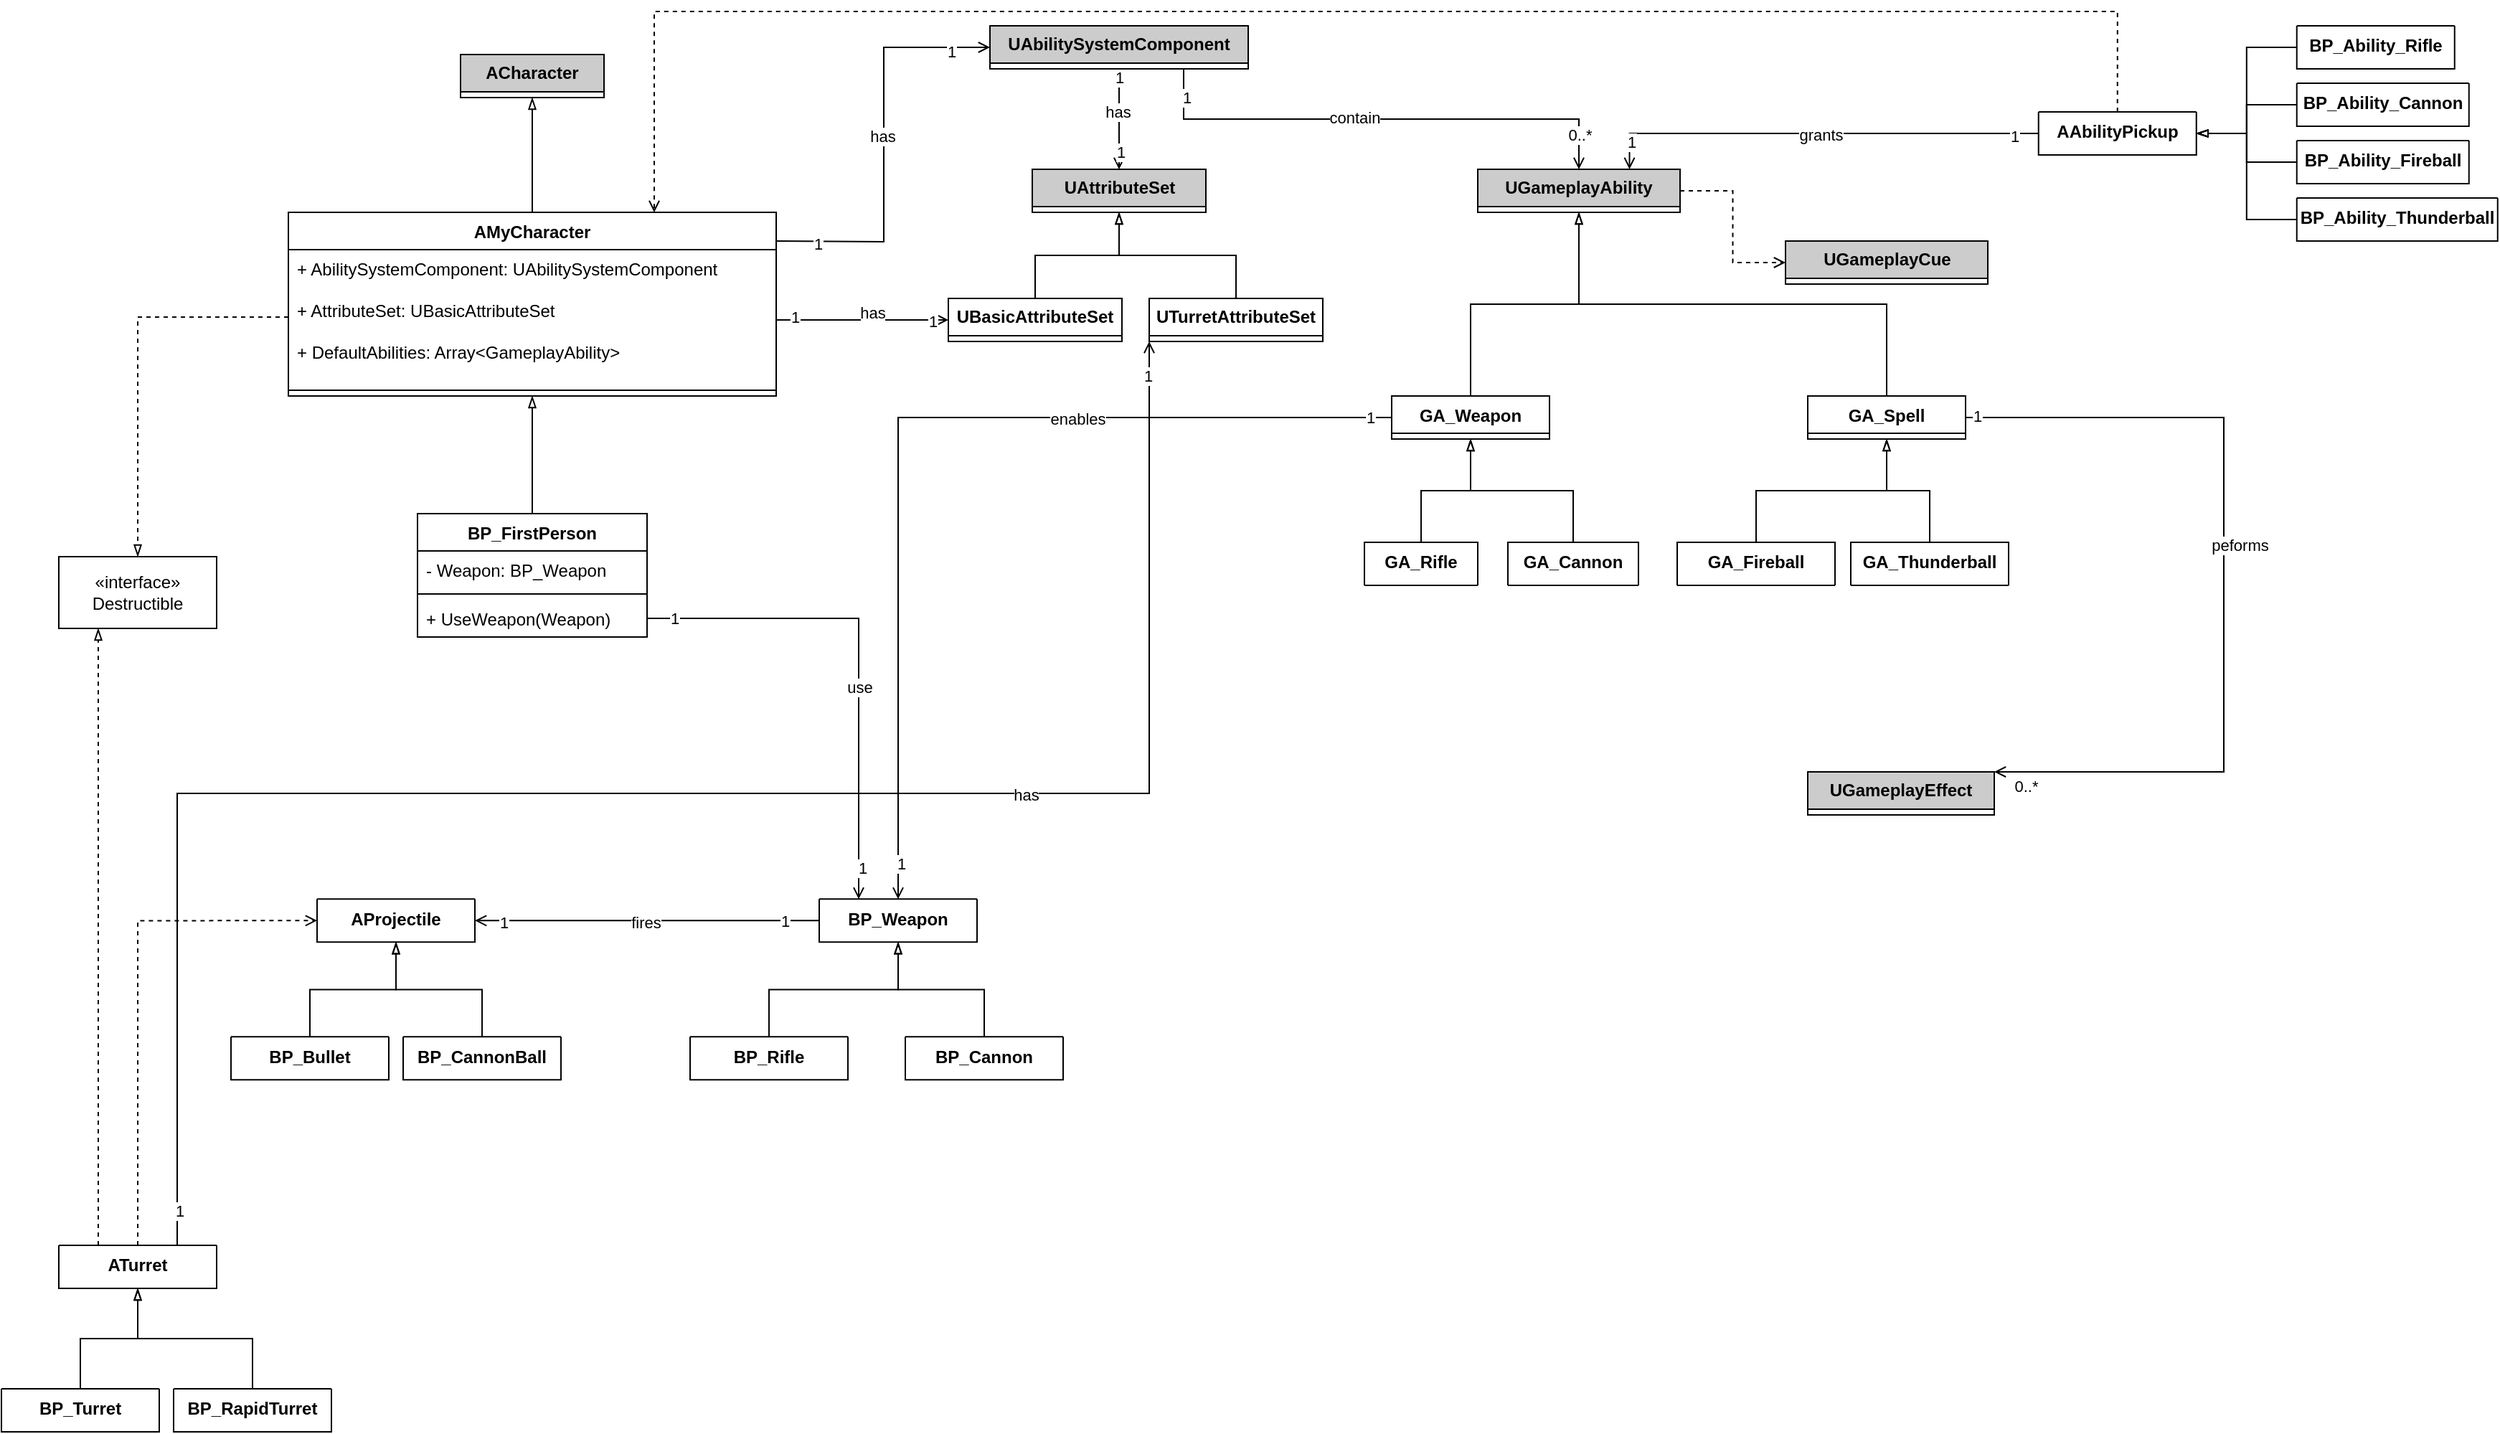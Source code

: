 <mxfile version="27.1.6">
  <diagram id="C5RBs43oDa-KdzZeNtuy" name="Page-1">
    <mxGraphModel dx="2878" dy="893" grid="1" gridSize="10" guides="1" tooltips="1" connect="1" arrows="1" fold="1" page="1" pageScale="1" pageWidth="1200" pageHeight="1920" math="0" shadow="0">
      <root>
        <mxCell id="WIyWlLk6GJQsqaUBKTNV-0" />
        <mxCell id="WIyWlLk6GJQsqaUBKTNV-1" parent="WIyWlLk6GJQsqaUBKTNV-0" />
        <mxCell id="ZenY-miFUJW8jR_ZfYhb-4" value="&lt;b&gt;ACharacter&lt;/b&gt;" style="swimlane;fontStyle=0;childLayout=stackLayout;horizontal=1;startSize=26;fillColor=#CCCCCC;horizontalStack=0;resizeParent=1;resizeParentMax=0;resizeLast=0;collapsible=1;marginBottom=0;whiteSpace=wrap;html=1;" parent="WIyWlLk6GJQsqaUBKTNV-1" vertex="1" collapsed="1">
          <mxGeometry x="290" y="60" width="100" height="30" as="geometry">
            <mxRectangle x="343" y="140" width="140" height="52" as="alternateBounds" />
          </mxGeometry>
        </mxCell>
        <mxCell id="ZenY-miFUJW8jR_ZfYhb-12" style="edgeStyle=orthogonalEdgeStyle;rounded=0;orthogonalLoop=1;jettySize=auto;html=1;exitX=0.5;exitY=0;exitDx=0;exitDy=0;entryX=0.5;entryY=1;entryDx=0;entryDy=0;endArrow=blockThin;endFill=0;" parent="WIyWlLk6GJQsqaUBKTNV-1" source="ZenY-miFUJW8jR_ZfYhb-8" target="ZenY-miFUJW8jR_ZfYhb-4" edge="1">
          <mxGeometry relative="1" as="geometry" />
        </mxCell>
        <mxCell id="ZenY-miFUJW8jR_ZfYhb-23" style="edgeStyle=orthogonalEdgeStyle;rounded=0;orthogonalLoop=1;jettySize=auto;html=1;entryX=0;entryY=0.5;entryDx=0;entryDy=0;endArrow=open;endFill=0;" parent="WIyWlLk6GJQsqaUBKTNV-1" target="ZenY-miFUJW8jR_ZfYhb-22" edge="1">
          <mxGeometry relative="1" as="geometry">
            <mxPoint x="510" y="190" as="sourcePoint" />
          </mxGeometry>
        </mxCell>
        <mxCell id="ZenY-miFUJW8jR_ZfYhb-24" value="has" style="edgeLabel;html=1;align=center;verticalAlign=middle;resizable=0;points=[];" parent="ZenY-miFUJW8jR_ZfYhb-23" vertex="1" connectable="0">
          <mxGeometry x="0.046" y="1" relative="1" as="geometry">
            <mxPoint as="offset" />
          </mxGeometry>
        </mxCell>
        <mxCell id="ZenY-miFUJW8jR_ZfYhb-25" value="1" style="edgeLabel;html=1;align=center;verticalAlign=middle;resizable=0;points=[];" parent="ZenY-miFUJW8jR_ZfYhb-23" vertex="1" connectable="0">
          <mxGeometry x="-0.798" y="-2" relative="1" as="geometry">
            <mxPoint as="offset" />
          </mxGeometry>
        </mxCell>
        <mxCell id="ZenY-miFUJW8jR_ZfYhb-26" value="1" style="edgeLabel;html=1;align=center;verticalAlign=middle;resizable=0;points=[];" parent="ZenY-miFUJW8jR_ZfYhb-23" vertex="1" connectable="0">
          <mxGeometry x="0.807" y="-3" relative="1" as="geometry">
            <mxPoint as="offset" />
          </mxGeometry>
        </mxCell>
        <mxCell id="ZenY-miFUJW8jR_ZfYhb-34" style="edgeStyle=orthogonalEdgeStyle;rounded=0;orthogonalLoop=1;jettySize=auto;html=1;entryX=0;entryY=0.5;entryDx=0;entryDy=0;endArrow=open;endFill=0;" parent="WIyWlLk6GJQsqaUBKTNV-1" source="ZenY-miFUJW8jR_ZfYhb-8" target="ZenY-miFUJW8jR_ZfYhb-28" edge="1">
          <mxGeometry relative="1" as="geometry">
            <Array as="points">
              <mxPoint x="550" y="245" />
              <mxPoint x="550" y="245" />
            </Array>
          </mxGeometry>
        </mxCell>
        <mxCell id="ZenY-miFUJW8jR_ZfYhb-35" value="has" style="edgeLabel;html=1;align=center;verticalAlign=middle;resizable=0;points=[];" parent="ZenY-miFUJW8jR_ZfYhb-34" vertex="1" connectable="0">
          <mxGeometry x="-0.103" y="1" relative="1" as="geometry">
            <mxPoint x="13" y="-4" as="offset" />
          </mxGeometry>
        </mxCell>
        <mxCell id="ZenY-miFUJW8jR_ZfYhb-36" value="1" style="edgeLabel;html=1;align=center;verticalAlign=middle;resizable=0;points=[];" parent="ZenY-miFUJW8jR_ZfYhb-34" vertex="1" connectable="0">
          <mxGeometry x="0.808" y="-1" relative="1" as="geometry">
            <mxPoint as="offset" />
          </mxGeometry>
        </mxCell>
        <mxCell id="ZenY-miFUJW8jR_ZfYhb-37" value="1" style="edgeLabel;html=1;align=center;verticalAlign=middle;resizable=0;points=[];" parent="ZenY-miFUJW8jR_ZfYhb-34" vertex="1" connectable="0">
          <mxGeometry x="-0.789" y="2" relative="1" as="geometry">
            <mxPoint as="offset" />
          </mxGeometry>
        </mxCell>
        <mxCell id="ZenY-miFUJW8jR_ZfYhb-8" value="AMyCharacter" style="swimlane;fontStyle=1;align=center;verticalAlign=top;childLayout=stackLayout;horizontal=1;startSize=26;horizontalStack=0;resizeParent=1;resizeParentMax=0;resizeLast=0;collapsible=1;marginBottom=0;whiteSpace=wrap;html=1;" parent="WIyWlLk6GJQsqaUBKTNV-1" vertex="1">
          <mxGeometry x="170" y="170" width="340" height="128" as="geometry">
            <mxRectangle x="310" y="230" width="120" height="30" as="alternateBounds" />
          </mxGeometry>
        </mxCell>
        <mxCell id="ZenY-miFUJW8jR_ZfYhb-9" value="&lt;div&gt;+ AbilitySystemComponent: UAbilitySystemComponent&lt;/div&gt;&lt;div&gt;&lt;br&gt;&lt;/div&gt;&lt;div&gt;+ AttributeSet: UBasicAttributeSet&lt;/div&gt;&lt;div&gt;&lt;br&gt;&lt;/div&gt;&lt;div&gt;+ DefaultAbilities: Array&amp;lt;GameplayAbility&amp;gt;&lt;/div&gt;" style="text;strokeColor=none;fillColor=none;align=left;verticalAlign=top;spacingLeft=4;spacingRight=4;overflow=hidden;rotatable=0;points=[[0,0.5],[1,0.5]];portConstraint=eastwest;whiteSpace=wrap;html=1;" parent="ZenY-miFUJW8jR_ZfYhb-8" vertex="1">
          <mxGeometry y="26" width="340" height="94" as="geometry" />
        </mxCell>
        <mxCell id="ZenY-miFUJW8jR_ZfYhb-10" value="" style="line;strokeWidth=1;fillColor=none;align=left;verticalAlign=middle;spacingTop=-1;spacingLeft=3;spacingRight=3;rotatable=0;labelPosition=right;points=[];portConstraint=eastwest;strokeColor=inherit;" parent="ZenY-miFUJW8jR_ZfYhb-8" vertex="1">
          <mxGeometry y="120" width="340" height="8" as="geometry" />
        </mxCell>
        <mxCell id="ZenY-miFUJW8jR_ZfYhb-17" style="edgeStyle=orthogonalEdgeStyle;rounded=0;orthogonalLoop=1;jettySize=auto;html=1;entryX=0.5;entryY=1;entryDx=0;entryDy=0;endArrow=blockThin;endFill=0;" parent="WIyWlLk6GJQsqaUBKTNV-1" source="ZenY-miFUJW8jR_ZfYhb-13" target="ZenY-miFUJW8jR_ZfYhb-8" edge="1">
          <mxGeometry relative="1" as="geometry">
            <mxPoint x="370" y="330" as="targetPoint" />
          </mxGeometry>
        </mxCell>
        <mxCell id="ZenY-miFUJW8jR_ZfYhb-74" style="edgeStyle=orthogonalEdgeStyle;rounded=0;orthogonalLoop=1;jettySize=auto;html=1;entryX=0.25;entryY=0;entryDx=0;entryDy=0;endArrow=open;endFill=0;" parent="WIyWlLk6GJQsqaUBKTNV-1" source="ZenY-miFUJW8jR_ZfYhb-16" target="ZenY-miFUJW8jR_ZfYhb-48" edge="1">
          <mxGeometry relative="1" as="geometry">
            <mxPoint x="340" y="520" as="sourcePoint" />
          </mxGeometry>
        </mxCell>
        <mxCell id="ZenY-miFUJW8jR_ZfYhb-75" value="use" style="edgeLabel;html=1;align=center;verticalAlign=middle;resizable=0;points=[];" parent="ZenY-miFUJW8jR_ZfYhb-74" vertex="1" connectable="0">
          <mxGeometry x="0.138" relative="1" as="geometry">
            <mxPoint as="offset" />
          </mxGeometry>
        </mxCell>
        <mxCell id="ZenY-miFUJW8jR_ZfYhb-76" value="1" style="edgeLabel;html=1;align=center;verticalAlign=middle;resizable=0;points=[];" parent="ZenY-miFUJW8jR_ZfYhb-74" vertex="1" connectable="0">
          <mxGeometry x="-0.889" relative="1" as="geometry">
            <mxPoint as="offset" />
          </mxGeometry>
        </mxCell>
        <mxCell id="ZenY-miFUJW8jR_ZfYhb-77" value="1" style="edgeLabel;html=1;align=center;verticalAlign=middle;resizable=0;points=[];" parent="ZenY-miFUJW8jR_ZfYhb-74" vertex="1" connectable="0">
          <mxGeometry x="0.87" y="2" relative="1" as="geometry">
            <mxPoint as="offset" />
          </mxGeometry>
        </mxCell>
        <mxCell id="ZenY-miFUJW8jR_ZfYhb-13" value="BP_FirstPerson" style="swimlane;fontStyle=1;align=center;verticalAlign=top;childLayout=stackLayout;horizontal=1;startSize=26;horizontalStack=0;resizeParent=1;resizeParentMax=0;resizeLast=0;collapsible=1;marginBottom=0;whiteSpace=wrap;html=1;" parent="WIyWlLk6GJQsqaUBKTNV-1" vertex="1">
          <mxGeometry x="260" y="380" width="160" height="86" as="geometry" />
        </mxCell>
        <mxCell id="ZenY-miFUJW8jR_ZfYhb-14" value="- Weapon: BP_Weapon" style="text;strokeColor=none;fillColor=none;align=left;verticalAlign=top;spacingLeft=4;spacingRight=4;overflow=hidden;rotatable=0;points=[[0,0.5],[1,0.5]];portConstraint=eastwest;whiteSpace=wrap;html=1;" parent="ZenY-miFUJW8jR_ZfYhb-13" vertex="1">
          <mxGeometry y="26" width="160" height="26" as="geometry" />
        </mxCell>
        <mxCell id="ZenY-miFUJW8jR_ZfYhb-15" value="" style="line;strokeWidth=1;fillColor=none;align=left;verticalAlign=middle;spacingTop=-1;spacingLeft=3;spacingRight=3;rotatable=0;labelPosition=right;points=[];portConstraint=eastwest;strokeColor=inherit;" parent="ZenY-miFUJW8jR_ZfYhb-13" vertex="1">
          <mxGeometry y="52" width="160" height="8" as="geometry" />
        </mxCell>
        <mxCell id="ZenY-miFUJW8jR_ZfYhb-16" value="+ UseWeapon(Weapon)" style="text;strokeColor=none;fillColor=none;align=left;verticalAlign=top;spacingLeft=4;spacingRight=4;overflow=hidden;rotatable=0;points=[[0,0.5],[1,0.5]];portConstraint=eastwest;whiteSpace=wrap;html=1;" parent="ZenY-miFUJW8jR_ZfYhb-13" vertex="1">
          <mxGeometry y="60" width="160" height="26" as="geometry" />
        </mxCell>
        <mxCell id="ZenY-miFUJW8jR_ZfYhb-30" style="edgeStyle=orthogonalEdgeStyle;rounded=0;orthogonalLoop=1;jettySize=auto;html=1;entryX=0.5;entryY=0;entryDx=0;entryDy=0;endArrow=open;endFill=0;" parent="WIyWlLk6GJQsqaUBKTNV-1" source="ZenY-miFUJW8jR_ZfYhb-22" target="ZenY-miFUJW8jR_ZfYhb-27" edge="1">
          <mxGeometry relative="1" as="geometry" />
        </mxCell>
        <mxCell id="ZenY-miFUJW8jR_ZfYhb-31" value="has" style="edgeLabel;html=1;align=center;verticalAlign=middle;resizable=0;points=[];" parent="ZenY-miFUJW8jR_ZfYhb-30" vertex="1" connectable="0">
          <mxGeometry x="-0.141" y="-1" relative="1" as="geometry">
            <mxPoint as="offset" />
          </mxGeometry>
        </mxCell>
        <mxCell id="ZenY-miFUJW8jR_ZfYhb-32" value="1" style="edgeLabel;html=1;align=center;verticalAlign=middle;resizable=0;points=[];" parent="ZenY-miFUJW8jR_ZfYhb-30" vertex="1" connectable="0">
          <mxGeometry x="-0.824" relative="1" as="geometry">
            <mxPoint as="offset" />
          </mxGeometry>
        </mxCell>
        <mxCell id="ZenY-miFUJW8jR_ZfYhb-33" value="1" style="edgeLabel;html=1;align=center;verticalAlign=middle;resizable=0;points=[];" parent="ZenY-miFUJW8jR_ZfYhb-30" vertex="1" connectable="0">
          <mxGeometry x="0.636" y="1" relative="1" as="geometry">
            <mxPoint as="offset" />
          </mxGeometry>
        </mxCell>
        <mxCell id="ZenY-miFUJW8jR_ZfYhb-40" style="edgeStyle=orthogonalEdgeStyle;rounded=0;orthogonalLoop=1;jettySize=auto;html=1;exitX=0.75;exitY=1;exitDx=0;exitDy=0;endArrow=open;endFill=0;" parent="WIyWlLk6GJQsqaUBKTNV-1" source="ZenY-miFUJW8jR_ZfYhb-22" target="ZenY-miFUJW8jR_ZfYhb-38" edge="1">
          <mxGeometry relative="1" as="geometry" />
        </mxCell>
        <mxCell id="ZenY-miFUJW8jR_ZfYhb-41" value="contain" style="edgeLabel;html=1;align=center;verticalAlign=middle;resizable=0;points=[];" parent="ZenY-miFUJW8jR_ZfYhb-40" vertex="1" connectable="0">
          <mxGeometry x="-0.11" y="1" relative="1" as="geometry">
            <mxPoint as="offset" />
          </mxGeometry>
        </mxCell>
        <mxCell id="ZenY-miFUJW8jR_ZfYhb-42" value="1" style="edgeLabel;html=1;align=center;verticalAlign=middle;resizable=0;points=[];" parent="ZenY-miFUJW8jR_ZfYhb-40" vertex="1" connectable="0">
          <mxGeometry x="-0.924" y="2" relative="1" as="geometry">
            <mxPoint y="7" as="offset" />
          </mxGeometry>
        </mxCell>
        <mxCell id="ZenY-miFUJW8jR_ZfYhb-43" value="0..*" style="edgeLabel;html=1;align=center;verticalAlign=middle;resizable=0;points=[];" parent="ZenY-miFUJW8jR_ZfYhb-40" vertex="1" connectable="0">
          <mxGeometry x="0.858" relative="1" as="geometry">
            <mxPoint as="offset" />
          </mxGeometry>
        </mxCell>
        <mxCell id="ZenY-miFUJW8jR_ZfYhb-22" value="&lt;b&gt;UAbilitySystemComponent&lt;/b&gt;" style="swimlane;fontStyle=0;childLayout=stackLayout;horizontal=1;startSize=26;fillColor=#CCCCCC;horizontalStack=0;resizeParent=1;resizeParentMax=0;resizeLast=0;collapsible=1;marginBottom=0;whiteSpace=wrap;html=1;" parent="WIyWlLk6GJQsqaUBKTNV-1" vertex="1" collapsed="1">
          <mxGeometry x="659" y="40" width="180" height="30" as="geometry">
            <mxRectangle x="343" y="140" width="140" height="52" as="alternateBounds" />
          </mxGeometry>
        </mxCell>
        <mxCell id="ZenY-miFUJW8jR_ZfYhb-27" value="&lt;b&gt;UAttributeSet&lt;/b&gt;" style="swimlane;fontStyle=0;childLayout=stackLayout;horizontal=1;startSize=26;fillColor=#CCCCCC;horizontalStack=0;resizeParent=1;resizeParentMax=0;resizeLast=0;collapsible=1;marginBottom=0;whiteSpace=wrap;html=1;" parent="WIyWlLk6GJQsqaUBKTNV-1" vertex="1" collapsed="1">
          <mxGeometry x="688.5" y="140" width="121" height="30" as="geometry">
            <mxRectangle x="343" y="140" width="140" height="52" as="alternateBounds" />
          </mxGeometry>
        </mxCell>
        <mxCell id="ZenY-miFUJW8jR_ZfYhb-29" style="edgeStyle=orthogonalEdgeStyle;rounded=0;orthogonalLoop=1;jettySize=auto;html=1;entryX=0.5;entryY=1;entryDx=0;entryDy=0;endArrow=blockThin;endFill=0;" parent="WIyWlLk6GJQsqaUBKTNV-1" source="ZenY-miFUJW8jR_ZfYhb-28" target="ZenY-miFUJW8jR_ZfYhb-27" edge="1">
          <mxGeometry relative="1" as="geometry" />
        </mxCell>
        <mxCell id="ZenY-miFUJW8jR_ZfYhb-28" value="&lt;b&gt;UBasicAttributeSet&lt;/b&gt;" style="swimlane;fontStyle=0;childLayout=stackLayout;horizontal=1;startSize=26;fillColor=#FFFFFF;horizontalStack=0;resizeParent=1;resizeParentMax=0;resizeLast=0;collapsible=1;marginBottom=0;whiteSpace=wrap;html=1;" parent="WIyWlLk6GJQsqaUBKTNV-1" vertex="1" collapsed="1">
          <mxGeometry x="630" y="230" width="121" height="30" as="geometry">
            <mxRectangle x="343" y="140" width="140" height="52" as="alternateBounds" />
          </mxGeometry>
        </mxCell>
        <mxCell id="ZenY-miFUJW8jR_ZfYhb-161" style="edgeStyle=orthogonalEdgeStyle;rounded=0;orthogonalLoop=1;jettySize=auto;html=1;entryX=0;entryY=0.5;entryDx=0;entryDy=0;endArrow=open;endFill=0;dashed=1;" parent="WIyWlLk6GJQsqaUBKTNV-1" source="ZenY-miFUJW8jR_ZfYhb-38" target="ZenY-miFUJW8jR_ZfYhb-160" edge="1">
          <mxGeometry relative="1" as="geometry" />
        </mxCell>
        <mxCell id="ZenY-miFUJW8jR_ZfYhb-38" value="&lt;b&gt;UGameplayAbility&lt;/b&gt;" style="swimlane;fontStyle=0;childLayout=stackLayout;horizontal=1;startSize=26;fillColor=#CCCCCC;horizontalStack=0;resizeParent=1;resizeParentMax=0;resizeLast=0;collapsible=1;marginBottom=0;whiteSpace=wrap;html=1;" parent="WIyWlLk6GJQsqaUBKTNV-1" vertex="1" collapsed="1">
          <mxGeometry x="999" y="140" width="141" height="30" as="geometry">
            <mxRectangle x="343" y="140" width="140" height="52" as="alternateBounds" />
          </mxGeometry>
        </mxCell>
        <mxCell id="ZenY-miFUJW8jR_ZfYhb-54" style="edgeStyle=orthogonalEdgeStyle;rounded=0;orthogonalLoop=1;jettySize=auto;html=1;entryX=0.5;entryY=1;entryDx=0;entryDy=0;endArrow=blockThin;endFill=0;" parent="WIyWlLk6GJQsqaUBKTNV-1" source="ZenY-miFUJW8jR_ZfYhb-44" target="ZenY-miFUJW8jR_ZfYhb-38" edge="1">
          <mxGeometry relative="1" as="geometry" />
        </mxCell>
        <mxCell id="ZenY-miFUJW8jR_ZfYhb-78" style="edgeStyle=orthogonalEdgeStyle;rounded=0;orthogonalLoop=1;jettySize=auto;html=1;endArrow=open;endFill=0;" parent="WIyWlLk6GJQsqaUBKTNV-1" source="ZenY-miFUJW8jR_ZfYhb-44" target="ZenY-miFUJW8jR_ZfYhb-48" edge="1">
          <mxGeometry relative="1" as="geometry" />
        </mxCell>
        <mxCell id="ZenY-miFUJW8jR_ZfYhb-79" value="enables" style="edgeLabel;html=1;align=center;verticalAlign=middle;resizable=0;points=[];" parent="ZenY-miFUJW8jR_ZfYhb-78" vertex="1" connectable="0">
          <mxGeometry x="-0.485" y="1" relative="1" as="geometry">
            <mxPoint x="-44" as="offset" />
          </mxGeometry>
        </mxCell>
        <mxCell id="ZenY-miFUJW8jR_ZfYhb-80" value="1" style="edgeLabel;html=1;align=center;verticalAlign=middle;resizable=0;points=[];" parent="ZenY-miFUJW8jR_ZfYhb-78" vertex="1" connectable="0">
          <mxGeometry x="-0.955" relative="1" as="geometry">
            <mxPoint as="offset" />
          </mxGeometry>
        </mxCell>
        <mxCell id="ZenY-miFUJW8jR_ZfYhb-81" value="1" style="edgeLabel;html=1;align=center;verticalAlign=middle;resizable=0;points=[];" parent="ZenY-miFUJW8jR_ZfYhb-78" vertex="1" connectable="0">
          <mxGeometry x="0.946" y="2" relative="1" as="geometry">
            <mxPoint y="-7" as="offset" />
          </mxGeometry>
        </mxCell>
        <mxCell id="ZenY-miFUJW8jR_ZfYhb-44" value="GA_Weapon" style="swimlane;fontStyle=1;align=center;verticalAlign=top;childLayout=stackLayout;horizontal=1;startSize=26;horizontalStack=0;resizeParent=1;resizeParentMax=0;resizeLast=0;collapsible=1;marginBottom=0;whiteSpace=wrap;html=1;" parent="WIyWlLk6GJQsqaUBKTNV-1" vertex="1" collapsed="1">
          <mxGeometry x="939" y="298" width="110" height="30" as="geometry">
            <mxRectangle x="570" y="400" width="160" height="60" as="alternateBounds" />
          </mxGeometry>
        </mxCell>
        <mxCell id="ZenY-miFUJW8jR_ZfYhb-45" value="+ field: type" style="text;strokeColor=none;fillColor=none;align=left;verticalAlign=top;spacingLeft=4;spacingRight=4;overflow=hidden;rotatable=0;points=[[0,0.5],[1,0.5]];portConstraint=eastwest;whiteSpace=wrap;html=1;" parent="ZenY-miFUJW8jR_ZfYhb-44" vertex="1">
          <mxGeometry y="26" width="160" height="26" as="geometry" />
        </mxCell>
        <mxCell id="ZenY-miFUJW8jR_ZfYhb-46" value="" style="line;strokeWidth=1;fillColor=none;align=left;verticalAlign=middle;spacingTop=-1;spacingLeft=3;spacingRight=3;rotatable=0;labelPosition=right;points=[];portConstraint=eastwest;strokeColor=inherit;" parent="ZenY-miFUJW8jR_ZfYhb-44" vertex="1">
          <mxGeometry y="52" width="160" height="8" as="geometry" />
        </mxCell>
        <mxCell id="ZenY-miFUJW8jR_ZfYhb-70" style="edgeStyle=orthogonalEdgeStyle;rounded=0;orthogonalLoop=1;jettySize=auto;html=1;entryX=1;entryY=0.5;entryDx=0;entryDy=0;endArrow=open;endFill=0;" parent="WIyWlLk6GJQsqaUBKTNV-1" source="ZenY-miFUJW8jR_ZfYhb-48" target="ZenY-miFUJW8jR_ZfYhb-63" edge="1">
          <mxGeometry relative="1" as="geometry" />
        </mxCell>
        <mxCell id="ZenY-miFUJW8jR_ZfYhb-71" value="1" style="edgeLabel;html=1;align=center;verticalAlign=middle;resizable=0;points=[];" parent="ZenY-miFUJW8jR_ZfYhb-70" vertex="1" connectable="0">
          <mxGeometry x="-0.8" relative="1" as="geometry">
            <mxPoint as="offset" />
          </mxGeometry>
        </mxCell>
        <mxCell id="ZenY-miFUJW8jR_ZfYhb-72" value="1" style="edgeLabel;html=1;align=center;verticalAlign=middle;resizable=0;points=[];" parent="ZenY-miFUJW8jR_ZfYhb-70" vertex="1" connectable="0">
          <mxGeometry x="0.833" y="1" relative="1" as="geometry">
            <mxPoint as="offset" />
          </mxGeometry>
        </mxCell>
        <mxCell id="ZenY-miFUJW8jR_ZfYhb-73" value="fires" style="edgeLabel;html=1;align=center;verticalAlign=middle;resizable=0;points=[];" parent="ZenY-miFUJW8jR_ZfYhb-70" vertex="1" connectable="0">
          <mxGeometry x="0.008" y="1" relative="1" as="geometry">
            <mxPoint as="offset" />
          </mxGeometry>
        </mxCell>
        <mxCell id="ZenY-miFUJW8jR_ZfYhb-48" value="BP_Weapon" style="swimlane;fontStyle=1;align=center;verticalAlign=top;childLayout=stackLayout;horizontal=1;startSize=0;horizontalStack=0;resizeParent=1;resizeParentMax=0;resizeLast=0;collapsible=1;marginBottom=0;whiteSpace=wrap;html=1;" parent="WIyWlLk6GJQsqaUBKTNV-1" vertex="1" collapsed="1">
          <mxGeometry x="540" y="648.67" width="110" height="30" as="geometry">
            <mxRectangle x="570" y="400" width="160" height="60" as="alternateBounds" />
          </mxGeometry>
        </mxCell>
        <mxCell id="ZenY-miFUJW8jR_ZfYhb-49" value="+ field: type" style="text;strokeColor=none;fillColor=none;align=left;verticalAlign=top;spacingLeft=4;spacingRight=4;overflow=hidden;rotatable=0;points=[[0,0.5],[1,0.5]];portConstraint=eastwest;whiteSpace=wrap;html=1;" parent="ZenY-miFUJW8jR_ZfYhb-48" vertex="1">
          <mxGeometry y="26" width="160" height="26" as="geometry" />
        </mxCell>
        <mxCell id="ZenY-miFUJW8jR_ZfYhb-50" value="" style="line;strokeWidth=1;fillColor=none;align=left;verticalAlign=middle;spacingTop=-1;spacingLeft=3;spacingRight=3;rotatable=0;labelPosition=right;points=[];portConstraint=eastwest;strokeColor=inherit;" parent="ZenY-miFUJW8jR_ZfYhb-48" vertex="1">
          <mxGeometry y="52" width="160" height="8" as="geometry" />
        </mxCell>
        <mxCell id="ZenY-miFUJW8jR_ZfYhb-55" style="edgeStyle=orthogonalEdgeStyle;rounded=0;orthogonalLoop=1;jettySize=auto;html=1;exitX=0.5;exitY=0;exitDx=0;exitDy=0;endArrow=blockThin;endFill=0;entryX=0.5;entryY=1;entryDx=0;entryDy=0;" parent="WIyWlLk6GJQsqaUBKTNV-1" source="ZenY-miFUJW8jR_ZfYhb-51" target="ZenY-miFUJW8jR_ZfYhb-38" edge="1">
          <mxGeometry relative="1" as="geometry">
            <mxPoint x="970" y="170" as="targetPoint" />
          </mxGeometry>
        </mxCell>
        <mxCell id="ZenY-miFUJW8jR_ZfYhb-110" style="edgeStyle=orthogonalEdgeStyle;rounded=0;orthogonalLoop=1;jettySize=auto;html=1;endArrow=open;endFill=0;exitX=1;exitY=0.5;exitDx=0;exitDy=0;entryX=1;entryY=0;entryDx=0;entryDy=0;" parent="WIyWlLk6GJQsqaUBKTNV-1" source="ZenY-miFUJW8jR_ZfYhb-51" target="ZenY-miFUJW8jR_ZfYhb-109" edge="1">
          <mxGeometry relative="1" as="geometry">
            <mxPoint x="1369" y="730" as="targetPoint" />
            <Array as="points">
              <mxPoint x="1519" y="313" />
              <mxPoint x="1519" y="560" />
            </Array>
          </mxGeometry>
        </mxCell>
        <mxCell id="ZenY-miFUJW8jR_ZfYhb-111" value="peforms" style="edgeLabel;html=1;align=center;verticalAlign=middle;resizable=0;points=[];" parent="ZenY-miFUJW8jR_ZfYhb-110" vertex="1" connectable="0">
          <mxGeometry x="-0.086" y="-1" relative="1" as="geometry">
            <mxPoint x="12" as="offset" />
          </mxGeometry>
        </mxCell>
        <mxCell id="ZenY-miFUJW8jR_ZfYhb-112" value="0..*" style="edgeLabel;html=1;align=center;verticalAlign=middle;resizable=0;points=[];" parent="ZenY-miFUJW8jR_ZfYhb-110" vertex="1" connectable="0">
          <mxGeometry x="0.743" y="1" relative="1" as="geometry">
            <mxPoint x="-54" y="9" as="offset" />
          </mxGeometry>
        </mxCell>
        <mxCell id="ZenY-miFUJW8jR_ZfYhb-113" value="1" style="edgeLabel;html=1;align=center;verticalAlign=middle;resizable=0;points=[];" parent="ZenY-miFUJW8jR_ZfYhb-110" vertex="1" connectable="0">
          <mxGeometry x="-0.686" y="1" relative="1" as="geometry">
            <mxPoint x="-84" as="offset" />
          </mxGeometry>
        </mxCell>
        <mxCell id="ZenY-miFUJW8jR_ZfYhb-51" value="GA_Spell" style="swimlane;fontStyle=1;align=center;verticalAlign=top;childLayout=stackLayout;horizontal=1;startSize=26;horizontalStack=0;resizeParent=1;resizeParentMax=0;resizeLast=0;collapsible=1;marginBottom=0;whiteSpace=wrap;html=1;" parent="WIyWlLk6GJQsqaUBKTNV-1" vertex="1" collapsed="1">
          <mxGeometry x="1229" y="298" width="110" height="30" as="geometry">
            <mxRectangle x="570" y="400" width="160" height="60" as="alternateBounds" />
          </mxGeometry>
        </mxCell>
        <mxCell id="ZenY-miFUJW8jR_ZfYhb-52" value="+ field: type" style="text;strokeColor=none;fillColor=none;align=left;verticalAlign=top;spacingLeft=4;spacingRight=4;overflow=hidden;rotatable=0;points=[[0,0.5],[1,0.5]];portConstraint=eastwest;whiteSpace=wrap;html=1;" parent="ZenY-miFUJW8jR_ZfYhb-51" vertex="1">
          <mxGeometry y="26" width="160" height="26" as="geometry" />
        </mxCell>
        <mxCell id="ZenY-miFUJW8jR_ZfYhb-53" value="" style="line;strokeWidth=1;fillColor=none;align=left;verticalAlign=middle;spacingTop=-1;spacingLeft=3;spacingRight=3;rotatable=0;labelPosition=right;points=[];portConstraint=eastwest;strokeColor=inherit;" parent="ZenY-miFUJW8jR_ZfYhb-51" vertex="1">
          <mxGeometry y="52" width="160" height="8" as="geometry" />
        </mxCell>
        <mxCell id="ZenY-miFUJW8jR_ZfYhb-59" style="edgeStyle=orthogonalEdgeStyle;rounded=0;orthogonalLoop=1;jettySize=auto;html=1;entryX=0.5;entryY=1;entryDx=0;entryDy=0;endArrow=blockThin;endFill=0;" parent="WIyWlLk6GJQsqaUBKTNV-1" source="ZenY-miFUJW8jR_ZfYhb-56" target="ZenY-miFUJW8jR_ZfYhb-48" edge="1">
          <mxGeometry relative="1" as="geometry" />
        </mxCell>
        <mxCell id="ZenY-miFUJW8jR_ZfYhb-56" value="BP_Rifle" style="swimlane;fontStyle=1;align=center;verticalAlign=top;childLayout=stackLayout;horizontal=1;startSize=0;horizontalStack=0;resizeParent=1;resizeParentMax=0;resizeLast=0;collapsible=1;marginBottom=0;whiteSpace=wrap;html=1;" parent="WIyWlLk6GJQsqaUBKTNV-1" vertex="1" collapsed="1">
          <mxGeometry x="450" y="744.67" width="110" height="30" as="geometry">
            <mxRectangle x="570" y="400" width="160" height="60" as="alternateBounds" />
          </mxGeometry>
        </mxCell>
        <mxCell id="ZenY-miFUJW8jR_ZfYhb-57" value="+ field: type" style="text;strokeColor=none;fillColor=none;align=left;verticalAlign=top;spacingLeft=4;spacingRight=4;overflow=hidden;rotatable=0;points=[[0,0.5],[1,0.5]];portConstraint=eastwest;whiteSpace=wrap;html=1;" parent="ZenY-miFUJW8jR_ZfYhb-56" vertex="1">
          <mxGeometry y="26" width="160" height="26" as="geometry" />
        </mxCell>
        <mxCell id="ZenY-miFUJW8jR_ZfYhb-58" value="" style="line;strokeWidth=1;fillColor=none;align=left;verticalAlign=middle;spacingTop=-1;spacingLeft=3;spacingRight=3;rotatable=0;labelPosition=right;points=[];portConstraint=eastwest;strokeColor=inherit;" parent="ZenY-miFUJW8jR_ZfYhb-56" vertex="1">
          <mxGeometry y="52" width="160" height="8" as="geometry" />
        </mxCell>
        <mxCell id="ZenY-miFUJW8jR_ZfYhb-63" value="AProjectile" style="swimlane;fontStyle=1;align=center;verticalAlign=top;childLayout=stackLayout;horizontal=1;startSize=0;horizontalStack=0;resizeParent=1;resizeParentMax=0;resizeLast=0;collapsible=1;marginBottom=0;whiteSpace=wrap;html=1;" parent="WIyWlLk6GJQsqaUBKTNV-1" vertex="1" collapsed="1">
          <mxGeometry x="190.0" y="648.67" width="110" height="30" as="geometry">
            <mxRectangle x="570" y="400" width="160" height="60" as="alternateBounds" />
          </mxGeometry>
        </mxCell>
        <mxCell id="ZenY-miFUJW8jR_ZfYhb-64" value="+ field: type" style="text;strokeColor=none;fillColor=none;align=left;verticalAlign=top;spacingLeft=4;spacingRight=4;overflow=hidden;rotatable=0;points=[[0,0.5],[1,0.5]];portConstraint=eastwest;whiteSpace=wrap;html=1;" parent="ZenY-miFUJW8jR_ZfYhb-63" vertex="1">
          <mxGeometry y="26" width="160" height="26" as="geometry" />
        </mxCell>
        <mxCell id="ZenY-miFUJW8jR_ZfYhb-65" value="" style="line;strokeWidth=1;fillColor=none;align=left;verticalAlign=middle;spacingTop=-1;spacingLeft=3;spacingRight=3;rotatable=0;labelPosition=right;points=[];portConstraint=eastwest;strokeColor=inherit;" parent="ZenY-miFUJW8jR_ZfYhb-63" vertex="1">
          <mxGeometry y="52" width="160" height="8" as="geometry" />
        </mxCell>
        <mxCell id="ZenY-miFUJW8jR_ZfYhb-69" style="edgeStyle=orthogonalEdgeStyle;rounded=0;orthogonalLoop=1;jettySize=auto;html=1;entryX=0.5;entryY=1;entryDx=0;entryDy=0;endArrow=blockThin;endFill=0;" parent="WIyWlLk6GJQsqaUBKTNV-1" source="ZenY-miFUJW8jR_ZfYhb-66" target="ZenY-miFUJW8jR_ZfYhb-63" edge="1">
          <mxGeometry relative="1" as="geometry" />
        </mxCell>
        <mxCell id="ZenY-miFUJW8jR_ZfYhb-66" value="BP_Bullet" style="swimlane;fontStyle=1;align=center;verticalAlign=top;childLayout=stackLayout;horizontal=1;startSize=0;horizontalStack=0;resizeParent=1;resizeParentMax=0;resizeLast=0;collapsible=1;marginBottom=0;whiteSpace=wrap;html=1;" parent="WIyWlLk6GJQsqaUBKTNV-1" vertex="1" collapsed="1">
          <mxGeometry x="130.0" y="744.67" width="110" height="30" as="geometry">
            <mxRectangle x="570" y="400" width="160" height="60" as="alternateBounds" />
          </mxGeometry>
        </mxCell>
        <mxCell id="ZenY-miFUJW8jR_ZfYhb-67" value="+ field: type" style="text;strokeColor=none;fillColor=none;align=left;verticalAlign=top;spacingLeft=4;spacingRight=4;overflow=hidden;rotatable=0;points=[[0,0.5],[1,0.5]];portConstraint=eastwest;whiteSpace=wrap;html=1;" parent="ZenY-miFUJW8jR_ZfYhb-66" vertex="1">
          <mxGeometry y="26" width="160" height="26" as="geometry" />
        </mxCell>
        <mxCell id="ZenY-miFUJW8jR_ZfYhb-68" value="" style="line;strokeWidth=1;fillColor=none;align=left;verticalAlign=middle;spacingTop=-1;spacingLeft=3;spacingRight=3;rotatable=0;labelPosition=right;points=[];portConstraint=eastwest;strokeColor=inherit;" parent="ZenY-miFUJW8jR_ZfYhb-66" vertex="1">
          <mxGeometry y="52" width="160" height="8" as="geometry" />
        </mxCell>
        <mxCell id="ZenY-miFUJW8jR_ZfYhb-85" style="edgeStyle=orthogonalEdgeStyle;rounded=0;orthogonalLoop=1;jettySize=auto;html=1;exitX=0.5;exitY=0;exitDx=0;exitDy=0;entryX=0.5;entryY=1;entryDx=0;entryDy=0;endArrow=blockThin;endFill=0;" parent="WIyWlLk6GJQsqaUBKTNV-1" source="ZenY-miFUJW8jR_ZfYhb-82" target="ZenY-miFUJW8jR_ZfYhb-44" edge="1">
          <mxGeometry relative="1" as="geometry" />
        </mxCell>
        <mxCell id="ZenY-miFUJW8jR_ZfYhb-82" value="GA_Rifle" style="swimlane;fontStyle=1;align=center;verticalAlign=top;childLayout=stackLayout;horizontal=1;startSize=30;horizontalStack=0;resizeParent=1;resizeParentMax=0;resizeLast=0;collapsible=1;marginBottom=0;whiteSpace=wrap;html=1;" parent="WIyWlLk6GJQsqaUBKTNV-1" vertex="1" collapsed="1">
          <mxGeometry x="920" y="400" width="79" height="30" as="geometry">
            <mxRectangle x="570" y="400" width="160" height="60" as="alternateBounds" />
          </mxGeometry>
        </mxCell>
        <mxCell id="ZenY-miFUJW8jR_ZfYhb-83" value="+ field: type" style="text;strokeColor=none;fillColor=none;align=left;verticalAlign=top;spacingLeft=4;spacingRight=4;overflow=hidden;rotatable=0;points=[[0,0.5],[1,0.5]];portConstraint=eastwest;whiteSpace=wrap;html=1;" parent="ZenY-miFUJW8jR_ZfYhb-82" vertex="1">
          <mxGeometry y="26" width="160" height="26" as="geometry" />
        </mxCell>
        <mxCell id="ZenY-miFUJW8jR_ZfYhb-84" value="" style="line;strokeWidth=1;fillColor=none;align=left;verticalAlign=middle;spacingTop=-1;spacingLeft=3;spacingRight=3;rotatable=0;labelPosition=right;points=[];portConstraint=eastwest;strokeColor=inherit;" parent="ZenY-miFUJW8jR_ZfYhb-82" vertex="1">
          <mxGeometry y="52" width="160" height="8" as="geometry" />
        </mxCell>
        <mxCell id="ZenY-miFUJW8jR_ZfYhb-89" style="edgeStyle=orthogonalEdgeStyle;rounded=0;orthogonalLoop=1;jettySize=auto;html=1;entryX=0.5;entryY=1;entryDx=0;entryDy=0;endArrow=blockThin;endFill=0;" parent="WIyWlLk6GJQsqaUBKTNV-1" source="ZenY-miFUJW8jR_ZfYhb-86" target="ZenY-miFUJW8jR_ZfYhb-51" edge="1">
          <mxGeometry relative="1" as="geometry" />
        </mxCell>
        <mxCell id="ZenY-miFUJW8jR_ZfYhb-86" value="GA_Fireball" style="swimlane;fontStyle=1;align=center;verticalAlign=top;childLayout=stackLayout;horizontal=1;startSize=30;horizontalStack=0;resizeParent=1;resizeParentMax=0;resizeLast=0;collapsible=1;marginBottom=0;whiteSpace=wrap;html=1;" parent="WIyWlLk6GJQsqaUBKTNV-1" vertex="1" collapsed="1">
          <mxGeometry x="1138" y="400" width="110" height="30" as="geometry">
            <mxRectangle x="570" y="400" width="160" height="60" as="alternateBounds" />
          </mxGeometry>
        </mxCell>
        <mxCell id="ZenY-miFUJW8jR_ZfYhb-87" value="+ field: type" style="text;strokeColor=none;fillColor=none;align=left;verticalAlign=top;spacingLeft=4;spacingRight=4;overflow=hidden;rotatable=0;points=[[0,0.5],[1,0.5]];portConstraint=eastwest;whiteSpace=wrap;html=1;" parent="ZenY-miFUJW8jR_ZfYhb-86" vertex="1">
          <mxGeometry y="26" width="160" height="26" as="geometry" />
        </mxCell>
        <mxCell id="ZenY-miFUJW8jR_ZfYhb-88" value="" style="line;strokeWidth=1;fillColor=none;align=left;verticalAlign=middle;spacingTop=-1;spacingLeft=3;spacingRight=3;rotatable=0;labelPosition=right;points=[];portConstraint=eastwest;strokeColor=inherit;" parent="ZenY-miFUJW8jR_ZfYhb-86" vertex="1">
          <mxGeometry y="52" width="160" height="8" as="geometry" />
        </mxCell>
        <mxCell id="ZenY-miFUJW8jR_ZfYhb-94" style="edgeStyle=orthogonalEdgeStyle;rounded=0;orthogonalLoop=1;jettySize=auto;html=1;exitX=0.5;exitY=0;exitDx=0;exitDy=0;endArrow=blockThin;endFill=0;" parent="WIyWlLk6GJQsqaUBKTNV-1" source="ZenY-miFUJW8jR_ZfYhb-90" target="ZenY-miFUJW8jR_ZfYhb-51" edge="1">
          <mxGeometry relative="1" as="geometry" />
        </mxCell>
        <mxCell id="ZenY-miFUJW8jR_ZfYhb-90" value="GA_Thunderball" style="swimlane;fontStyle=1;align=center;verticalAlign=top;childLayout=stackLayout;horizontal=1;startSize=30;horizontalStack=0;resizeParent=1;resizeParentMax=0;resizeLast=0;collapsible=1;marginBottom=0;whiteSpace=wrap;html=1;" parent="WIyWlLk6GJQsqaUBKTNV-1" vertex="1" collapsed="1">
          <mxGeometry x="1259" y="400" width="110" height="30" as="geometry">
            <mxRectangle x="570" y="400" width="160" height="60" as="alternateBounds" />
          </mxGeometry>
        </mxCell>
        <mxCell id="ZenY-miFUJW8jR_ZfYhb-91" value="+ field: type" style="text;strokeColor=none;fillColor=none;align=left;verticalAlign=top;spacingLeft=4;spacingRight=4;overflow=hidden;rotatable=0;points=[[0,0.5],[1,0.5]];portConstraint=eastwest;whiteSpace=wrap;html=1;" parent="ZenY-miFUJW8jR_ZfYhb-90" vertex="1">
          <mxGeometry y="26" width="160" height="26" as="geometry" />
        </mxCell>
        <mxCell id="ZenY-miFUJW8jR_ZfYhb-92" value="" style="line;strokeWidth=1;fillColor=none;align=left;verticalAlign=middle;spacingTop=-1;spacingLeft=3;spacingRight=3;rotatable=0;labelPosition=right;points=[];portConstraint=eastwest;strokeColor=inherit;" parent="ZenY-miFUJW8jR_ZfYhb-90" vertex="1">
          <mxGeometry y="52" width="160" height="8" as="geometry" />
        </mxCell>
        <mxCell id="ZenY-miFUJW8jR_ZfYhb-99" style="edgeStyle=orthogonalEdgeStyle;rounded=0;orthogonalLoop=1;jettySize=auto;html=1;entryX=0.5;entryY=1;entryDx=0;entryDy=0;endArrow=blockThin;endFill=0;" parent="WIyWlLk6GJQsqaUBKTNV-1" source="ZenY-miFUJW8jR_ZfYhb-95" target="ZenY-miFUJW8jR_ZfYhb-44" edge="1">
          <mxGeometry relative="1" as="geometry" />
        </mxCell>
        <mxCell id="ZenY-miFUJW8jR_ZfYhb-95" value="GA_Cannon" style="swimlane;fontStyle=1;align=center;verticalAlign=top;childLayout=stackLayout;horizontal=1;startSize=30;horizontalStack=0;resizeParent=1;resizeParentMax=0;resizeLast=0;collapsible=1;marginBottom=0;whiteSpace=wrap;html=1;" parent="WIyWlLk6GJQsqaUBKTNV-1" vertex="1" collapsed="1">
          <mxGeometry x="1020" y="400" width="91" height="30" as="geometry">
            <mxRectangle x="570" y="400" width="160" height="60" as="alternateBounds" />
          </mxGeometry>
        </mxCell>
        <mxCell id="ZenY-miFUJW8jR_ZfYhb-96" value="+ field: type" style="text;strokeColor=none;fillColor=none;align=left;verticalAlign=top;spacingLeft=4;spacingRight=4;overflow=hidden;rotatable=0;points=[[0,0.5],[1,0.5]];portConstraint=eastwest;whiteSpace=wrap;html=1;" parent="ZenY-miFUJW8jR_ZfYhb-95" vertex="1">
          <mxGeometry y="26" width="160" height="26" as="geometry" />
        </mxCell>
        <mxCell id="ZenY-miFUJW8jR_ZfYhb-97" value="" style="line;strokeWidth=1;fillColor=none;align=left;verticalAlign=middle;spacingTop=-1;spacingLeft=3;spacingRight=3;rotatable=0;labelPosition=right;points=[];portConstraint=eastwest;strokeColor=inherit;" parent="ZenY-miFUJW8jR_ZfYhb-95" vertex="1">
          <mxGeometry y="52" width="160" height="8" as="geometry" />
        </mxCell>
        <mxCell id="ZenY-miFUJW8jR_ZfYhb-103" style="edgeStyle=orthogonalEdgeStyle;rounded=0;orthogonalLoop=1;jettySize=auto;html=1;entryX=0.5;entryY=1;entryDx=0;entryDy=0;endArrow=blockThin;endFill=0;" parent="WIyWlLk6GJQsqaUBKTNV-1" source="ZenY-miFUJW8jR_ZfYhb-100" target="ZenY-miFUJW8jR_ZfYhb-63" edge="1">
          <mxGeometry relative="1" as="geometry" />
        </mxCell>
        <mxCell id="ZenY-miFUJW8jR_ZfYhb-100" value="BP_CannonBall" style="swimlane;fontStyle=1;align=center;verticalAlign=top;childLayout=stackLayout;horizontal=1;startSize=0;horizontalStack=0;resizeParent=1;resizeParentMax=0;resizeLast=0;collapsible=1;marginBottom=0;whiteSpace=wrap;html=1;" parent="WIyWlLk6GJQsqaUBKTNV-1" vertex="1" collapsed="1">
          <mxGeometry x="250.0" y="744.67" width="110" height="30" as="geometry">
            <mxRectangle x="570" y="400" width="160" height="60" as="alternateBounds" />
          </mxGeometry>
        </mxCell>
        <mxCell id="ZenY-miFUJW8jR_ZfYhb-101" value="+ field: type" style="text;strokeColor=none;fillColor=none;align=left;verticalAlign=top;spacingLeft=4;spacingRight=4;overflow=hidden;rotatable=0;points=[[0,0.5],[1,0.5]];portConstraint=eastwest;whiteSpace=wrap;html=1;" parent="ZenY-miFUJW8jR_ZfYhb-100" vertex="1">
          <mxGeometry y="26" width="160" height="26" as="geometry" />
        </mxCell>
        <mxCell id="ZenY-miFUJW8jR_ZfYhb-102" value="" style="line;strokeWidth=1;fillColor=none;align=left;verticalAlign=middle;spacingTop=-1;spacingLeft=3;spacingRight=3;rotatable=0;labelPosition=right;points=[];portConstraint=eastwest;strokeColor=inherit;" parent="ZenY-miFUJW8jR_ZfYhb-100" vertex="1">
          <mxGeometry y="52" width="160" height="8" as="geometry" />
        </mxCell>
        <mxCell id="ZenY-miFUJW8jR_ZfYhb-108" style="edgeStyle=orthogonalEdgeStyle;rounded=0;orthogonalLoop=1;jettySize=auto;html=1;entryX=0.5;entryY=1;entryDx=0;entryDy=0;endArrow=blockThin;endFill=0;" parent="WIyWlLk6GJQsqaUBKTNV-1" source="ZenY-miFUJW8jR_ZfYhb-104" target="ZenY-miFUJW8jR_ZfYhb-48" edge="1">
          <mxGeometry relative="1" as="geometry" />
        </mxCell>
        <mxCell id="ZenY-miFUJW8jR_ZfYhb-104" value="BP_Cannon" style="swimlane;fontStyle=1;align=center;verticalAlign=top;childLayout=stackLayout;horizontal=1;startSize=0;horizontalStack=0;resizeParent=1;resizeParentMax=0;resizeLast=0;collapsible=1;marginBottom=0;whiteSpace=wrap;html=1;" parent="WIyWlLk6GJQsqaUBKTNV-1" vertex="1" collapsed="1">
          <mxGeometry x="600" y="744.67" width="110" height="30" as="geometry">
            <mxRectangle x="570" y="400" width="160" height="60" as="alternateBounds" />
          </mxGeometry>
        </mxCell>
        <mxCell id="ZenY-miFUJW8jR_ZfYhb-105" value="+ field: type" style="text;strokeColor=none;fillColor=none;align=left;verticalAlign=top;spacingLeft=4;spacingRight=4;overflow=hidden;rotatable=0;points=[[0,0.5],[1,0.5]];portConstraint=eastwest;whiteSpace=wrap;html=1;" parent="ZenY-miFUJW8jR_ZfYhb-104" vertex="1">
          <mxGeometry y="26" width="160" height="26" as="geometry" />
        </mxCell>
        <mxCell id="ZenY-miFUJW8jR_ZfYhb-106" value="" style="line;strokeWidth=1;fillColor=none;align=left;verticalAlign=middle;spacingTop=-1;spacingLeft=3;spacingRight=3;rotatable=0;labelPosition=right;points=[];portConstraint=eastwest;strokeColor=inherit;" parent="ZenY-miFUJW8jR_ZfYhb-104" vertex="1">
          <mxGeometry y="52" width="160" height="8" as="geometry" />
        </mxCell>
        <mxCell id="ZenY-miFUJW8jR_ZfYhb-109" value="&lt;b&gt;UGameplayEffect&lt;/b&gt;" style="swimlane;fontStyle=0;childLayout=stackLayout;horizontal=1;startSize=26;fillColor=#CCCCCC;horizontalStack=0;resizeParent=1;resizeParentMax=0;resizeLast=0;collapsible=1;marginBottom=0;whiteSpace=wrap;html=1;" parent="WIyWlLk6GJQsqaUBKTNV-1" vertex="1" collapsed="1">
          <mxGeometry x="1229" y="560" width="130" height="30" as="geometry">
            <mxRectangle x="343" y="140" width="140" height="52" as="alternateBounds" />
          </mxGeometry>
        </mxCell>
        <mxCell id="ZenY-miFUJW8jR_ZfYhb-138" style="edgeStyle=orthogonalEdgeStyle;rounded=0;orthogonalLoop=1;jettySize=auto;html=1;entryX=0;entryY=0.5;entryDx=0;entryDy=0;exitX=0.5;exitY=0;exitDx=0;exitDy=0;endArrow=open;endFill=0;dashed=1;" parent="WIyWlLk6GJQsqaUBKTNV-1" source="ZenY-miFUJW8jR_ZfYhb-135" target="ZenY-miFUJW8jR_ZfYhb-63" edge="1">
          <mxGeometry relative="1" as="geometry" />
        </mxCell>
        <mxCell id="ZenY-miFUJW8jR_ZfYhb-143" style="edgeStyle=orthogonalEdgeStyle;rounded=0;orthogonalLoop=1;jettySize=auto;html=1;exitX=0.25;exitY=0;exitDx=0;exitDy=0;entryX=0.25;entryY=1;entryDx=0;entryDy=0;endArrow=blockThin;endFill=0;dashed=1;" parent="WIyWlLk6GJQsqaUBKTNV-1" source="ZenY-miFUJW8jR_ZfYhb-135" target="ZenY-miFUJW8jR_ZfYhb-141" edge="1">
          <mxGeometry relative="1" as="geometry" />
        </mxCell>
        <mxCell id="ZenY-miFUJW8jR_ZfYhb-144" style="edgeStyle=orthogonalEdgeStyle;rounded=0;orthogonalLoop=1;jettySize=auto;html=1;exitX=0.75;exitY=0;exitDx=0;exitDy=0;entryX=0;entryY=1;entryDx=0;entryDy=0;endArrow=open;endFill=0;" parent="WIyWlLk6GJQsqaUBKTNV-1" source="ZenY-miFUJW8jR_ZfYhb-135" target="ZenY-miFUJW8jR_ZfYhb-139" edge="1">
          <mxGeometry relative="1" as="geometry" />
        </mxCell>
        <mxCell id="ZenY-miFUJW8jR_ZfYhb-145" value="has" style="edgeLabel;html=1;align=center;verticalAlign=middle;resizable=0;points=[];" parent="ZenY-miFUJW8jR_ZfYhb-144" vertex="1" connectable="0">
          <mxGeometry x="0.386" y="-1" relative="1" as="geometry">
            <mxPoint as="offset" />
          </mxGeometry>
        </mxCell>
        <mxCell id="ZenY-miFUJW8jR_ZfYhb-146" value="1" style="edgeLabel;html=1;align=center;verticalAlign=middle;resizable=0;points=[];" parent="ZenY-miFUJW8jR_ZfYhb-144" vertex="1" connectable="0">
          <mxGeometry x="0.964" y="1" relative="1" as="geometry">
            <mxPoint as="offset" />
          </mxGeometry>
        </mxCell>
        <mxCell id="ZenY-miFUJW8jR_ZfYhb-147" value="1" style="edgeLabel;html=1;align=center;verticalAlign=middle;resizable=0;points=[];" parent="ZenY-miFUJW8jR_ZfYhb-144" vertex="1" connectable="0">
          <mxGeometry x="-0.963" y="-1" relative="1" as="geometry">
            <mxPoint as="offset" />
          </mxGeometry>
        </mxCell>
        <mxCell id="ZenY-miFUJW8jR_ZfYhb-135" value="ATurret" style="swimlane;fontStyle=1;align=center;verticalAlign=top;childLayout=stackLayout;horizontal=1;startSize=0;horizontalStack=0;resizeParent=1;resizeParentMax=0;resizeLast=0;collapsible=1;marginBottom=0;whiteSpace=wrap;html=1;" parent="WIyWlLk6GJQsqaUBKTNV-1" vertex="1" collapsed="1">
          <mxGeometry x="10" y="890.0" width="110" height="30" as="geometry">
            <mxRectangle x="570" y="400" width="160" height="60" as="alternateBounds" />
          </mxGeometry>
        </mxCell>
        <mxCell id="ZenY-miFUJW8jR_ZfYhb-136" value="+ field: type" style="text;strokeColor=none;fillColor=none;align=left;verticalAlign=top;spacingLeft=4;spacingRight=4;overflow=hidden;rotatable=0;points=[[0,0.5],[1,0.5]];portConstraint=eastwest;whiteSpace=wrap;html=1;" parent="ZenY-miFUJW8jR_ZfYhb-135" vertex="1">
          <mxGeometry y="26" width="160" height="26" as="geometry" />
        </mxCell>
        <mxCell id="ZenY-miFUJW8jR_ZfYhb-137" value="" style="line;strokeWidth=1;fillColor=none;align=left;verticalAlign=middle;spacingTop=-1;spacingLeft=3;spacingRight=3;rotatable=0;labelPosition=right;points=[];portConstraint=eastwest;strokeColor=inherit;" parent="ZenY-miFUJW8jR_ZfYhb-135" vertex="1">
          <mxGeometry y="52" width="160" height="8" as="geometry" />
        </mxCell>
        <mxCell id="ZenY-miFUJW8jR_ZfYhb-140" style="edgeStyle=orthogonalEdgeStyle;rounded=0;orthogonalLoop=1;jettySize=auto;html=1;endArrow=blockThin;endFill=0;exitX=0.5;exitY=0;exitDx=0;exitDy=0;entryX=0.5;entryY=1;entryDx=0;entryDy=0;" parent="WIyWlLk6GJQsqaUBKTNV-1" source="ZenY-miFUJW8jR_ZfYhb-139" target="ZenY-miFUJW8jR_ZfYhb-27" edge="1">
          <mxGeometry relative="1" as="geometry">
            <mxPoint x="750" y="170" as="targetPoint" />
          </mxGeometry>
        </mxCell>
        <mxCell id="ZenY-miFUJW8jR_ZfYhb-139" value="&lt;b&gt;UTurretAttributeSet&lt;/b&gt;" style="swimlane;fontStyle=0;childLayout=stackLayout;horizontal=1;startSize=26;fillColor=#FFFFFF;horizontalStack=0;resizeParent=1;resizeParentMax=0;resizeLast=0;collapsible=1;marginBottom=0;whiteSpace=wrap;html=1;" parent="WIyWlLk6GJQsqaUBKTNV-1" vertex="1" collapsed="1">
          <mxGeometry x="770" y="230" width="121" height="30" as="geometry">
            <mxRectangle x="343" y="140" width="140" height="52" as="alternateBounds" />
          </mxGeometry>
        </mxCell>
        <mxCell id="ZenY-miFUJW8jR_ZfYhb-141" value="&lt;div&gt;«interface»&lt;span lang=&quot;en&quot; class=&quot;HwtZe&quot;&gt;&lt;span class=&quot;jCAhz ChMk0b&quot;&gt;&lt;span class=&quot;ryNqvb&quot;&gt;&lt;br&gt;&lt;/span&gt;&lt;/span&gt;&lt;/span&gt;&lt;/div&gt;&lt;div&gt;&lt;span lang=&quot;en&quot; class=&quot;HwtZe&quot;&gt;&lt;span class=&quot;jCAhz ChMk0b&quot;&gt;&lt;span class=&quot;ryNqvb&quot;&gt;Destructible&lt;/span&gt;&lt;/span&gt;&lt;/span&gt;&lt;/div&gt;" style="html=1;whiteSpace=wrap;" parent="WIyWlLk6GJQsqaUBKTNV-1" vertex="1">
          <mxGeometry x="10" y="410" width="110" height="50" as="geometry" />
        </mxCell>
        <mxCell id="ZenY-miFUJW8jR_ZfYhb-142" style="edgeStyle=orthogonalEdgeStyle;rounded=0;orthogonalLoop=1;jettySize=auto;html=1;entryX=0.5;entryY=0;entryDx=0;entryDy=0;endArrow=blockThin;endFill=0;dashed=1;" parent="WIyWlLk6GJQsqaUBKTNV-1" source="ZenY-miFUJW8jR_ZfYhb-9" target="ZenY-miFUJW8jR_ZfYhb-141" edge="1">
          <mxGeometry relative="1" as="geometry" />
        </mxCell>
        <mxCell id="ZenY-miFUJW8jR_ZfYhb-155" style="edgeStyle=orthogonalEdgeStyle;rounded=0;orthogonalLoop=1;jettySize=auto;html=1;entryX=0.5;entryY=1;entryDx=0;entryDy=0;endArrow=blockThin;endFill=0;" parent="WIyWlLk6GJQsqaUBKTNV-1" source="ZenY-miFUJW8jR_ZfYhb-150" target="ZenY-miFUJW8jR_ZfYhb-135" edge="1">
          <mxGeometry relative="1" as="geometry" />
        </mxCell>
        <mxCell id="ZenY-miFUJW8jR_ZfYhb-150" value="BP_Turret" style="swimlane;fontStyle=1;align=center;verticalAlign=top;childLayout=stackLayout;horizontal=1;startSize=0;horizontalStack=0;resizeParent=1;resizeParentMax=0;resizeLast=0;collapsible=1;marginBottom=0;whiteSpace=wrap;html=1;" parent="WIyWlLk6GJQsqaUBKTNV-1" vertex="1" collapsed="1">
          <mxGeometry x="-30" y="990.0" width="110" height="30" as="geometry">
            <mxRectangle x="570" y="400" width="160" height="60" as="alternateBounds" />
          </mxGeometry>
        </mxCell>
        <mxCell id="ZenY-miFUJW8jR_ZfYhb-151" value="+ field: type" style="text;strokeColor=none;fillColor=none;align=left;verticalAlign=top;spacingLeft=4;spacingRight=4;overflow=hidden;rotatable=0;points=[[0,0.5],[1,0.5]];portConstraint=eastwest;whiteSpace=wrap;html=1;" parent="ZenY-miFUJW8jR_ZfYhb-150" vertex="1">
          <mxGeometry y="26" width="160" height="26" as="geometry" />
        </mxCell>
        <mxCell id="ZenY-miFUJW8jR_ZfYhb-152" value="" style="line;strokeWidth=1;fillColor=none;align=left;verticalAlign=middle;spacingTop=-1;spacingLeft=3;spacingRight=3;rotatable=0;labelPosition=right;points=[];portConstraint=eastwest;strokeColor=inherit;" parent="ZenY-miFUJW8jR_ZfYhb-150" vertex="1">
          <mxGeometry y="52" width="160" height="8" as="geometry" />
        </mxCell>
        <mxCell id="ZenY-miFUJW8jR_ZfYhb-159" style="edgeStyle=orthogonalEdgeStyle;rounded=0;orthogonalLoop=1;jettySize=auto;html=1;entryX=0.5;entryY=1;entryDx=0;entryDy=0;endArrow=blockThin;endFill=0;" parent="WIyWlLk6GJQsqaUBKTNV-1" source="ZenY-miFUJW8jR_ZfYhb-156" target="ZenY-miFUJW8jR_ZfYhb-135" edge="1">
          <mxGeometry relative="1" as="geometry" />
        </mxCell>
        <mxCell id="ZenY-miFUJW8jR_ZfYhb-156" value="BP_RapidTurret" style="swimlane;fontStyle=1;align=center;verticalAlign=top;childLayout=stackLayout;horizontal=1;startSize=0;horizontalStack=0;resizeParent=1;resizeParentMax=0;resizeLast=0;collapsible=1;marginBottom=0;whiteSpace=wrap;html=1;" parent="WIyWlLk6GJQsqaUBKTNV-1" vertex="1" collapsed="1">
          <mxGeometry x="90" y="990.0" width="110" height="30" as="geometry">
            <mxRectangle x="570" y="400" width="160" height="60" as="alternateBounds" />
          </mxGeometry>
        </mxCell>
        <mxCell id="ZenY-miFUJW8jR_ZfYhb-157" value="+ field: type" style="text;strokeColor=none;fillColor=none;align=left;verticalAlign=top;spacingLeft=4;spacingRight=4;overflow=hidden;rotatable=0;points=[[0,0.5],[1,0.5]];portConstraint=eastwest;whiteSpace=wrap;html=1;" parent="ZenY-miFUJW8jR_ZfYhb-156" vertex="1">
          <mxGeometry y="26" width="160" height="26" as="geometry" />
        </mxCell>
        <mxCell id="ZenY-miFUJW8jR_ZfYhb-158" value="" style="line;strokeWidth=1;fillColor=none;align=left;verticalAlign=middle;spacingTop=-1;spacingLeft=3;spacingRight=3;rotatable=0;labelPosition=right;points=[];portConstraint=eastwest;strokeColor=inherit;" parent="ZenY-miFUJW8jR_ZfYhb-156" vertex="1">
          <mxGeometry y="52" width="160" height="8" as="geometry" />
        </mxCell>
        <mxCell id="ZenY-miFUJW8jR_ZfYhb-160" value="&lt;b&gt;UGameplayCue&lt;/b&gt;" style="swimlane;fontStyle=0;childLayout=stackLayout;horizontal=1;startSize=26;fillColor=#CCCCCC;horizontalStack=0;resizeParent=1;resizeParentMax=0;resizeLast=0;collapsible=1;marginBottom=0;whiteSpace=wrap;html=1;" parent="WIyWlLk6GJQsqaUBKTNV-1" vertex="1" collapsed="1">
          <mxGeometry x="1213.5" y="190" width="141" height="30" as="geometry">
            <mxRectangle x="343" y="140" width="140" height="52" as="alternateBounds" />
          </mxGeometry>
        </mxCell>
        <mxCell id="ZenY-miFUJW8jR_ZfYhb-166" style="edgeStyle=orthogonalEdgeStyle;rounded=0;orthogonalLoop=1;jettySize=auto;html=1;entryX=0.75;entryY=0;entryDx=0;entryDy=0;endArrow=open;endFill=0;" parent="WIyWlLk6GJQsqaUBKTNV-1" source="ZenY-miFUJW8jR_ZfYhb-162" target="ZenY-miFUJW8jR_ZfYhb-38" edge="1">
          <mxGeometry relative="1" as="geometry" />
        </mxCell>
        <mxCell id="ZenY-miFUJW8jR_ZfYhb-167" value="grants" style="edgeLabel;html=1;align=center;verticalAlign=middle;resizable=0;points=[];" parent="ZenY-miFUJW8jR_ZfYhb-166" vertex="1" connectable="0">
          <mxGeometry x="-0.021" y="1" relative="1" as="geometry">
            <mxPoint as="offset" />
          </mxGeometry>
        </mxCell>
        <mxCell id="ZenY-miFUJW8jR_ZfYhb-168" value="1" style="edgeLabel;html=1;align=center;verticalAlign=middle;resizable=0;points=[];" parent="ZenY-miFUJW8jR_ZfYhb-166" vertex="1" connectable="0">
          <mxGeometry x="-0.89" y="2" relative="1" as="geometry">
            <mxPoint as="offset" />
          </mxGeometry>
        </mxCell>
        <mxCell id="ZenY-miFUJW8jR_ZfYhb-169" value="1" style="edgeLabel;html=1;align=center;verticalAlign=middle;resizable=0;points=[];" parent="ZenY-miFUJW8jR_ZfYhb-166" vertex="1" connectable="0">
          <mxGeometry x="0.876" y="1" relative="1" as="geometry">
            <mxPoint as="offset" />
          </mxGeometry>
        </mxCell>
        <mxCell id="ZenY-miFUJW8jR_ZfYhb-177" style="edgeStyle=orthogonalEdgeStyle;rounded=0;orthogonalLoop=1;jettySize=auto;html=1;exitX=0.5;exitY=0;exitDx=0;exitDy=0;entryX=0.75;entryY=0;entryDx=0;entryDy=0;endArrow=open;endFill=0;dashed=1;" parent="WIyWlLk6GJQsqaUBKTNV-1" source="ZenY-miFUJW8jR_ZfYhb-162" target="ZenY-miFUJW8jR_ZfYhb-8" edge="1">
          <mxGeometry relative="1" as="geometry">
            <Array as="points">
              <mxPoint x="1445" y="30" />
              <mxPoint x="425" y="30" />
            </Array>
          </mxGeometry>
        </mxCell>
        <mxCell id="ZenY-miFUJW8jR_ZfYhb-162" value="AAbilityPickup" style="swimlane;fontStyle=1;align=center;verticalAlign=top;childLayout=stackLayout;horizontal=1;startSize=0;horizontalStack=0;resizeParent=1;resizeParentMax=0;resizeLast=0;collapsible=1;marginBottom=0;whiteSpace=wrap;html=1;" parent="WIyWlLk6GJQsqaUBKTNV-1" vertex="1" collapsed="1">
          <mxGeometry x="1389.87" y="100.0" width="110" height="30" as="geometry">
            <mxRectangle x="570" y="400" width="160" height="60" as="alternateBounds" />
          </mxGeometry>
        </mxCell>
        <mxCell id="ZenY-miFUJW8jR_ZfYhb-163" value="+ field: type" style="text;strokeColor=none;fillColor=none;align=left;verticalAlign=top;spacingLeft=4;spacingRight=4;overflow=hidden;rotatable=0;points=[[0,0.5],[1,0.5]];portConstraint=eastwest;whiteSpace=wrap;html=1;" parent="ZenY-miFUJW8jR_ZfYhb-162" vertex="1">
          <mxGeometry y="26" width="160" height="26" as="geometry" />
        </mxCell>
        <mxCell id="ZenY-miFUJW8jR_ZfYhb-164" value="" style="line;strokeWidth=1;fillColor=none;align=left;verticalAlign=middle;spacingTop=-1;spacingLeft=3;spacingRight=3;rotatable=0;labelPosition=right;points=[];portConstraint=eastwest;strokeColor=inherit;" parent="ZenY-miFUJW8jR_ZfYhb-162" vertex="1">
          <mxGeometry y="52" width="160" height="8" as="geometry" />
        </mxCell>
        <mxCell id="ZenY-miFUJW8jR_ZfYhb-173" style="edgeStyle=orthogonalEdgeStyle;rounded=0;orthogonalLoop=1;jettySize=auto;html=1;entryX=1;entryY=0.5;entryDx=0;entryDy=0;endArrow=blockThin;endFill=0;" parent="WIyWlLk6GJQsqaUBKTNV-1" source="ZenY-miFUJW8jR_ZfYhb-170" target="ZenY-miFUJW8jR_ZfYhb-162" edge="1">
          <mxGeometry relative="1" as="geometry" />
        </mxCell>
        <mxCell id="ZenY-miFUJW8jR_ZfYhb-170" value="BP_Ability_Rifle" style="swimlane;fontStyle=1;align=center;verticalAlign=top;childLayout=stackLayout;horizontal=1;startSize=0;horizontalStack=0;resizeParent=1;resizeParentMax=0;resizeLast=0;collapsible=1;marginBottom=0;whiteSpace=wrap;html=1;" parent="WIyWlLk6GJQsqaUBKTNV-1" vertex="1" collapsed="1">
          <mxGeometry x="1569.87" y="40.0" width="110" height="30" as="geometry">
            <mxRectangle x="570" y="400" width="160" height="60" as="alternateBounds" />
          </mxGeometry>
        </mxCell>
        <mxCell id="ZenY-miFUJW8jR_ZfYhb-171" value="+ field: type" style="text;strokeColor=none;fillColor=none;align=left;verticalAlign=top;spacingLeft=4;spacingRight=4;overflow=hidden;rotatable=0;points=[[0,0.5],[1,0.5]];portConstraint=eastwest;whiteSpace=wrap;html=1;" parent="ZenY-miFUJW8jR_ZfYhb-170" vertex="1">
          <mxGeometry y="26" width="160" height="26" as="geometry" />
        </mxCell>
        <mxCell id="ZenY-miFUJW8jR_ZfYhb-172" value="" style="line;strokeWidth=1;fillColor=none;align=left;verticalAlign=middle;spacingTop=-1;spacingLeft=3;spacingRight=3;rotatable=0;labelPosition=right;points=[];portConstraint=eastwest;strokeColor=inherit;" parent="ZenY-miFUJW8jR_ZfYhb-170" vertex="1">
          <mxGeometry y="52" width="160" height="8" as="geometry" />
        </mxCell>
        <mxCell id="ZenY-miFUJW8jR_ZfYhb-178" style="edgeStyle=orthogonalEdgeStyle;rounded=0;orthogonalLoop=1;jettySize=auto;html=1;entryX=1;entryY=0.5;entryDx=0;entryDy=0;endArrow=blockThin;endFill=0;" parent="WIyWlLk6GJQsqaUBKTNV-1" source="ZenY-miFUJW8jR_ZfYhb-174" target="ZenY-miFUJW8jR_ZfYhb-162" edge="1">
          <mxGeometry relative="1" as="geometry" />
        </mxCell>
        <mxCell id="ZenY-miFUJW8jR_ZfYhb-174" value="BP_Ability_Cannon" style="swimlane;fontStyle=1;align=center;verticalAlign=top;childLayout=stackLayout;horizontal=1;startSize=0;horizontalStack=0;resizeParent=1;resizeParentMax=0;resizeLast=0;collapsible=1;marginBottom=0;whiteSpace=wrap;html=1;" parent="WIyWlLk6GJQsqaUBKTNV-1" vertex="1" collapsed="1">
          <mxGeometry x="1569.87" y="80" width="120" height="30" as="geometry">
            <mxRectangle x="570" y="400" width="160" height="60" as="alternateBounds" />
          </mxGeometry>
        </mxCell>
        <mxCell id="ZenY-miFUJW8jR_ZfYhb-175" value="+ field: type" style="text;strokeColor=none;fillColor=none;align=left;verticalAlign=top;spacingLeft=4;spacingRight=4;overflow=hidden;rotatable=0;points=[[0,0.5],[1,0.5]];portConstraint=eastwest;whiteSpace=wrap;html=1;" parent="ZenY-miFUJW8jR_ZfYhb-174" vertex="1">
          <mxGeometry y="26" width="160" height="26" as="geometry" />
        </mxCell>
        <mxCell id="ZenY-miFUJW8jR_ZfYhb-176" value="" style="line;strokeWidth=1;fillColor=none;align=left;verticalAlign=middle;spacingTop=-1;spacingLeft=3;spacingRight=3;rotatable=0;labelPosition=right;points=[];portConstraint=eastwest;strokeColor=inherit;" parent="ZenY-miFUJW8jR_ZfYhb-174" vertex="1">
          <mxGeometry y="52" width="160" height="8" as="geometry" />
        </mxCell>
        <mxCell id="ZenY-miFUJW8jR_ZfYhb-188" style="edgeStyle=orthogonalEdgeStyle;rounded=0;orthogonalLoop=1;jettySize=auto;html=1;entryX=1;entryY=0.5;entryDx=0;entryDy=0;endArrow=blockThin;endFill=0;" parent="WIyWlLk6GJQsqaUBKTNV-1" source="ZenY-miFUJW8jR_ZfYhb-179" target="ZenY-miFUJW8jR_ZfYhb-162" edge="1">
          <mxGeometry relative="1" as="geometry" />
        </mxCell>
        <mxCell id="ZenY-miFUJW8jR_ZfYhb-179" value="BP_Ability_Fireball" style="swimlane;fontStyle=1;align=center;verticalAlign=top;childLayout=stackLayout;horizontal=1;startSize=0;horizontalStack=0;resizeParent=1;resizeParentMax=0;resizeLast=0;collapsible=1;marginBottom=0;whiteSpace=wrap;html=1;" parent="WIyWlLk6GJQsqaUBKTNV-1" vertex="1" collapsed="1">
          <mxGeometry x="1569.87" y="120" width="120" height="30" as="geometry">
            <mxRectangle x="570" y="400" width="160" height="60" as="alternateBounds" />
          </mxGeometry>
        </mxCell>
        <mxCell id="ZenY-miFUJW8jR_ZfYhb-180" value="+ field: type" style="text;strokeColor=none;fillColor=none;align=left;verticalAlign=top;spacingLeft=4;spacingRight=4;overflow=hidden;rotatable=0;points=[[0,0.5],[1,0.5]];portConstraint=eastwest;whiteSpace=wrap;html=1;" parent="ZenY-miFUJW8jR_ZfYhb-179" vertex="1">
          <mxGeometry y="26" width="160" height="26" as="geometry" />
        </mxCell>
        <mxCell id="ZenY-miFUJW8jR_ZfYhb-181" value="" style="line;strokeWidth=1;fillColor=none;align=left;verticalAlign=middle;spacingTop=-1;spacingLeft=3;spacingRight=3;rotatable=0;labelPosition=right;points=[];portConstraint=eastwest;strokeColor=inherit;" parent="ZenY-miFUJW8jR_ZfYhb-179" vertex="1">
          <mxGeometry y="52" width="160" height="8" as="geometry" />
        </mxCell>
        <mxCell id="ZenY-miFUJW8jR_ZfYhb-189" style="edgeStyle=orthogonalEdgeStyle;rounded=0;orthogonalLoop=1;jettySize=auto;html=1;entryX=1;entryY=0.5;entryDx=0;entryDy=0;endArrow=blockThin;endFill=0;" parent="WIyWlLk6GJQsqaUBKTNV-1" source="ZenY-miFUJW8jR_ZfYhb-182" target="ZenY-miFUJW8jR_ZfYhb-162" edge="1">
          <mxGeometry relative="1" as="geometry">
            <mxPoint x="1509.87" y="140" as="targetPoint" />
          </mxGeometry>
        </mxCell>
        <mxCell id="ZenY-miFUJW8jR_ZfYhb-182" value="BP_Ability_Thunderball" style="swimlane;fontStyle=1;align=center;verticalAlign=top;childLayout=stackLayout;horizontal=1;startSize=0;horizontalStack=0;resizeParent=1;resizeParentMax=0;resizeLast=0;collapsible=1;marginBottom=0;whiteSpace=wrap;html=1;" parent="WIyWlLk6GJQsqaUBKTNV-1" vertex="1" collapsed="1">
          <mxGeometry x="1569.87" y="160" width="140" height="30" as="geometry">
            <mxRectangle x="570" y="400" width="160" height="60" as="alternateBounds" />
          </mxGeometry>
        </mxCell>
        <mxCell id="ZenY-miFUJW8jR_ZfYhb-183" value="+ field: type" style="text;strokeColor=none;fillColor=none;align=left;verticalAlign=top;spacingLeft=4;spacingRight=4;overflow=hidden;rotatable=0;points=[[0,0.5],[1,0.5]];portConstraint=eastwest;whiteSpace=wrap;html=1;" parent="ZenY-miFUJW8jR_ZfYhb-182" vertex="1">
          <mxGeometry y="26" width="160" height="26" as="geometry" />
        </mxCell>
        <mxCell id="ZenY-miFUJW8jR_ZfYhb-184" value="" style="line;strokeWidth=1;fillColor=none;align=left;verticalAlign=middle;spacingTop=-1;spacingLeft=3;spacingRight=3;rotatable=0;labelPosition=right;points=[];portConstraint=eastwest;strokeColor=inherit;" parent="ZenY-miFUJW8jR_ZfYhb-182" vertex="1">
          <mxGeometry y="52" width="160" height="8" as="geometry" />
        </mxCell>
      </root>
    </mxGraphModel>
  </diagram>
</mxfile>

